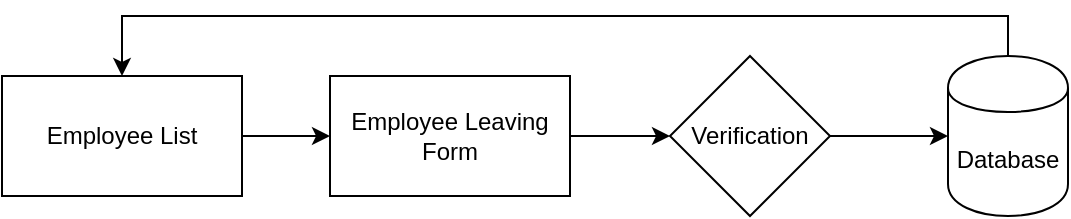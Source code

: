 <mxfile version="12.3.2" type="device" pages="1"><diagram id="PM5xkwdyhiefBMFHlauf" name="Page-1"><mxGraphModel dx="846" dy="494" grid="0" gridSize="10" guides="1" tooltips="1" connect="1" arrows="1" fold="1" page="1" pageScale="1" pageWidth="850" pageHeight="1100" math="0" shadow="0"><root><mxCell id="0"/><mxCell id="1" parent="0"/><mxCell id="iCK7mlvBx_75v0xGRkbl-2" style="edgeStyle=orthogonalEdgeStyle;rounded=0;orthogonalLoop=1;jettySize=auto;html=1;exitX=1;exitY=0.5;exitDx=0;exitDy=0;entryX=0;entryY=0.5;entryDx=0;entryDy=0;" parent="1" source="6S9EHwURwv_836AJZHxv-1" target="iCK7mlvBx_75v0xGRkbl-1" edge="1"><mxGeometry relative="1" as="geometry"/></mxCell><mxCell id="6S9EHwURwv_836AJZHxv-1" value="Employee List" style="rounded=0;whiteSpace=wrap;html=1;" parent="1" vertex="1"><mxGeometry x="120" y="160" width="120" height="60" as="geometry"/></mxCell><mxCell id="iCK7mlvBx_75v0xGRkbl-4" style="edgeStyle=orthogonalEdgeStyle;rounded=0;orthogonalLoop=1;jettySize=auto;html=1;exitX=0.5;exitY=0;exitDx=0;exitDy=0;entryX=0.5;entryY=0;entryDx=0;entryDy=0;" parent="1" source="6S9EHwURwv_836AJZHxv-4" target="6S9EHwURwv_836AJZHxv-1" edge="1"><mxGeometry relative="1" as="geometry"/></mxCell><mxCell id="6S9EHwURwv_836AJZHxv-4" value="Database" style="shape=cylinder;whiteSpace=wrap;html=1;boundedLbl=1;backgroundOutline=1;" parent="1" vertex="1"><mxGeometry x="593" y="150" width="60" height="80" as="geometry"/></mxCell><mxCell id="mjlsxMWltbPqpGKllItt-3" style="edgeStyle=orthogonalEdgeStyle;rounded=0;orthogonalLoop=1;jettySize=auto;html=1;exitX=1;exitY=0.5;exitDx=0;exitDy=0;entryX=0;entryY=0.5;entryDx=0;entryDy=0;" parent="1" source="mjlsxMWltbPqpGKllItt-2" target="6S9EHwURwv_836AJZHxv-4" edge="1"><mxGeometry relative="1" as="geometry"/></mxCell><mxCell id="mjlsxMWltbPqpGKllItt-2" value="Verification" style="rhombus;whiteSpace=wrap;html=1;" parent="1" vertex="1"><mxGeometry x="454" y="150" width="80" height="80" as="geometry"/></mxCell><mxCell id="iCK7mlvBx_75v0xGRkbl-3" style="edgeStyle=orthogonalEdgeStyle;rounded=0;orthogonalLoop=1;jettySize=auto;html=1;exitX=1;exitY=0.5;exitDx=0;exitDy=0;entryX=0;entryY=0.5;entryDx=0;entryDy=0;" parent="1" source="iCK7mlvBx_75v0xGRkbl-1" target="mjlsxMWltbPqpGKllItt-2" edge="1"><mxGeometry relative="1" as="geometry"/></mxCell><mxCell id="iCK7mlvBx_75v0xGRkbl-1" value="Employee Leaving Form" style="rounded=0;whiteSpace=wrap;html=1;" parent="1" vertex="1"><mxGeometry x="284" y="160" width="120" height="60" as="geometry"/></mxCell></root></mxGraphModel></diagram></mxfile>